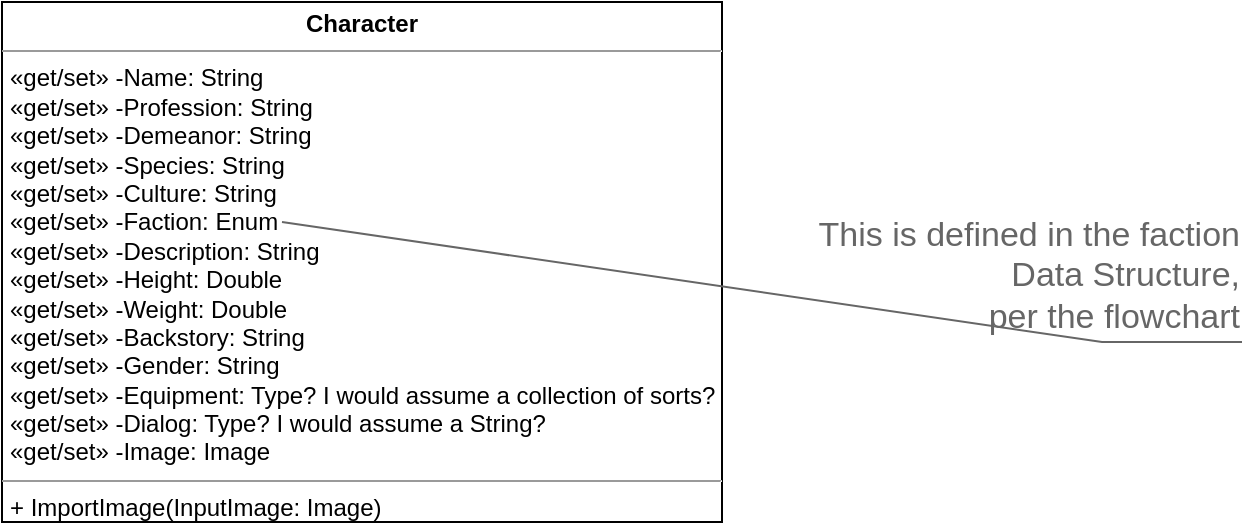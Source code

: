 <mxfile version="20.6.2" type="device"><diagram id="kUsWBVFkK0aXjQwb2Iy-" name="Page-1"><mxGraphModel dx="825" dy="432" grid="1" gridSize="10" guides="1" tooltips="1" connect="1" arrows="1" fold="1" page="1" pageScale="1" pageWidth="850" pageHeight="1100" math="0" shadow="0"><root><mxCell id="0"/><mxCell id="1" parent="0"/><mxCell id="OH4SFDWjz9_pWFW01a3m-1" value="&lt;p style=&quot;margin:0px;margin-top:4px;text-align:center;&quot;&gt;&lt;b&gt;Character&lt;/b&gt;&lt;br&gt;&lt;/p&gt;&lt;hr size=&quot;1&quot;&gt;&lt;p style=&quot;margin:0px;margin-left:4px;&quot;&gt;«get/set» -Name: String&lt;/p&gt;&lt;p style=&quot;margin:0px;margin-left:4px;&quot;&gt;«get/set» -Profession: String&lt;br&gt;&lt;/p&gt;&lt;p style=&quot;margin:0px;margin-left:4px;&quot;&gt;«get/set» -Demeanor: String&lt;br&gt;&lt;/p&gt;&lt;p style=&quot;margin:0px;margin-left:4px;&quot;&gt;«get/set» -Species: String&lt;br&gt;&lt;/p&gt;&lt;p style=&quot;margin:0px;margin-left:4px;&quot;&gt;«get/set» -Culture: String&lt;br&gt;&lt;/p&gt;&lt;p style=&quot;margin:0px;margin-left:4px;&quot;&gt;«get/set» -Faction: Enum&lt;br&gt;&lt;/p&gt;&lt;p style=&quot;margin:0px;margin-left:4px;&quot;&gt;«get/set» -Description: String&lt;br&gt;&lt;/p&gt;&lt;p style=&quot;margin:0px;margin-left:4px;&quot;&gt;«get/set» -Height: Double&lt;br&gt;&lt;/p&gt;&lt;p style=&quot;margin:0px;margin-left:4px;&quot;&gt;«get/set» -Weight: Double&lt;br&gt;&lt;/p&gt;&lt;p style=&quot;margin:0px;margin-left:4px;&quot;&gt;«get/set» -Backstory: String&lt;br&gt;&lt;/p&gt;&lt;p style=&quot;margin:0px;margin-left:4px;&quot;&gt;«get/set» -Gender: String&lt;br&gt;&lt;/p&gt;&lt;p style=&quot;margin:0px;margin-left:4px;&quot;&gt;«get/set» -Equipment: Type? I would assume a collection of sorts?&lt;br&gt;&lt;/p&gt;&lt;p style=&quot;margin:0px;margin-left:4px;&quot;&gt;«get/set» -Dialog: Type? I would assume a String?&lt;br&gt;&lt;/p&gt;&lt;p style=&quot;margin:0px;margin-left:4px;&quot;&gt;«get/set» -Image: Image&lt;/p&gt;&lt;hr size=&quot;1&quot;&gt;&lt;p style=&quot;margin:0px;margin-left:4px;&quot;&gt;+ ImportImage(InputImage: Image)&lt;/p&gt;" style="verticalAlign=top;align=left;overflow=fill;fontSize=12;fontFamily=Helvetica;html=1;" vertex="1" parent="1"><mxGeometry x="180" y="120" width="360" height="260" as="geometry"/></mxCell><mxCell id="OH4SFDWjz9_pWFW01a3m-2" value="This is defined in the faction&lt;br&gt;Data Structure, &lt;br&gt;per the flowchart" style="strokeWidth=1;shadow=0;dashed=0;align=center;html=1;shape=mxgraph.mockup.text.callout;linkText=;textSize=17;textColor=#666666;callDir=SE;callStyle=line;fontSize=17;fontColor=#666666;align=right;verticalAlign=bottom;strokeColor=#666666;" vertex="1" parent="1"><mxGeometry x="320" y="230" width="480" height="60" as="geometry"/></mxCell></root></mxGraphModel></diagram></mxfile>